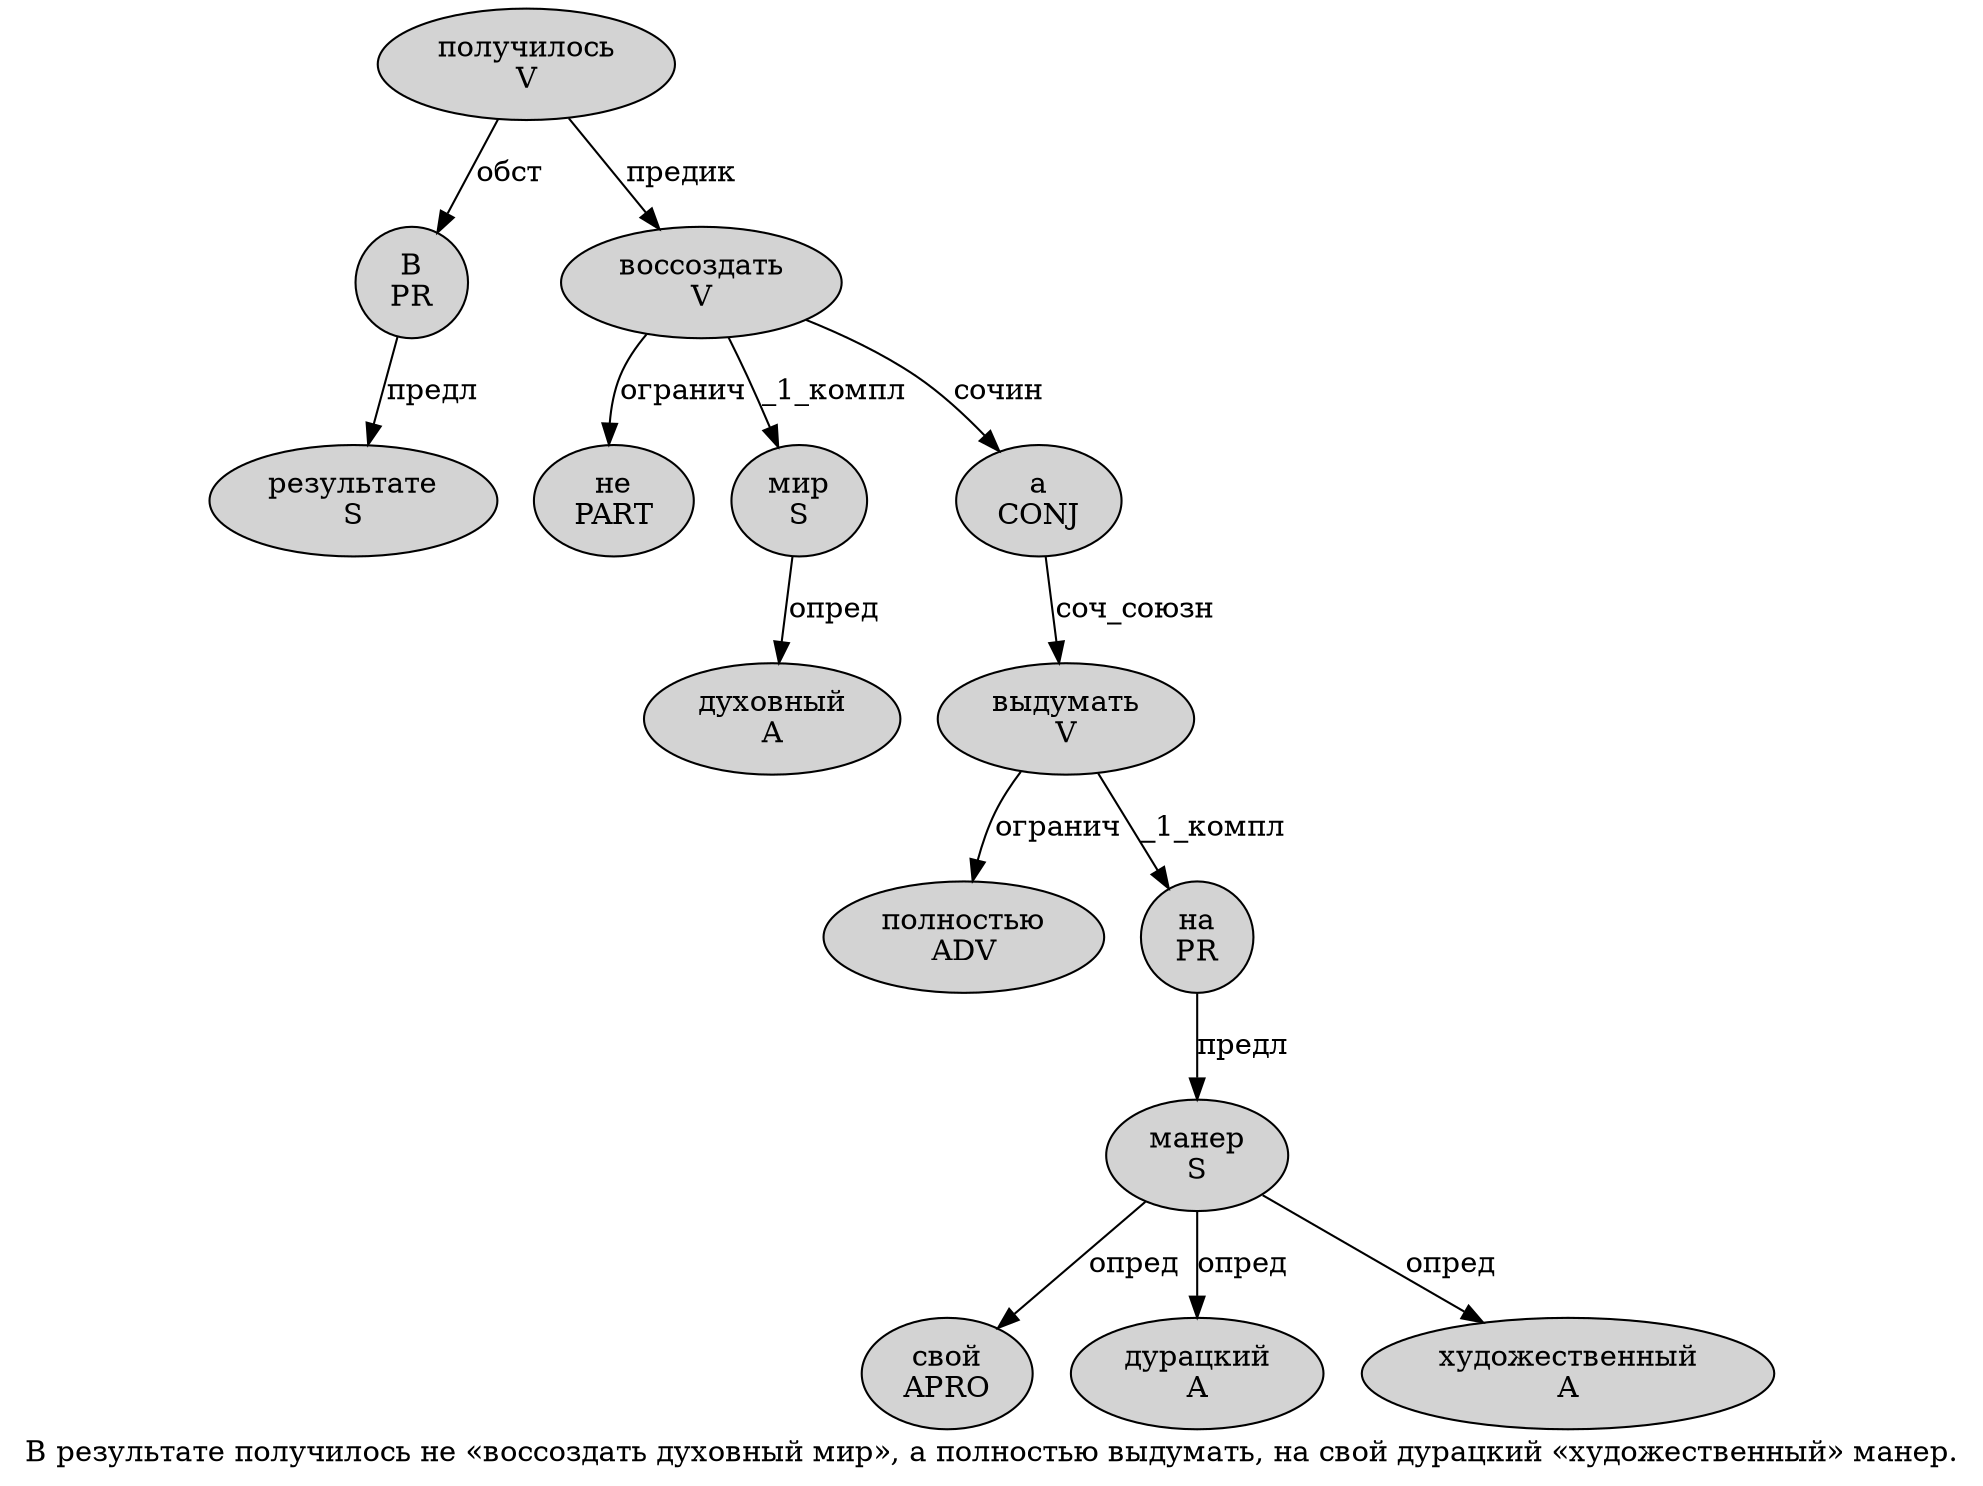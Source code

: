 digraph SENTENCE_2547 {
	graph [label="В результате получилось не «воссоздать духовный мир», а полностью выдумать, на свой дурацкий «художественный» манер."]
	node [style=filled]
		0 [label="В
PR" color="" fillcolor=lightgray penwidth=1 shape=ellipse]
		1 [label="результате
S" color="" fillcolor=lightgray penwidth=1 shape=ellipse]
		2 [label="получилось
V" color="" fillcolor=lightgray penwidth=1 shape=ellipse]
		3 [label="не
PART" color="" fillcolor=lightgray penwidth=1 shape=ellipse]
		5 [label="воссоздать
V" color="" fillcolor=lightgray penwidth=1 shape=ellipse]
		6 [label="духовный
A" color="" fillcolor=lightgray penwidth=1 shape=ellipse]
		7 [label="мир
S" color="" fillcolor=lightgray penwidth=1 shape=ellipse]
		10 [label="а
CONJ" color="" fillcolor=lightgray penwidth=1 shape=ellipse]
		11 [label="полностью
ADV" color="" fillcolor=lightgray penwidth=1 shape=ellipse]
		12 [label="выдумать
V" color="" fillcolor=lightgray penwidth=1 shape=ellipse]
		14 [label="на
PR" color="" fillcolor=lightgray penwidth=1 shape=ellipse]
		15 [label="свой
APRO" color="" fillcolor=lightgray penwidth=1 shape=ellipse]
		16 [label="дурацкий
A" color="" fillcolor=lightgray penwidth=1 shape=ellipse]
		18 [label="художественный
A" color="" fillcolor=lightgray penwidth=1 shape=ellipse]
		20 [label="манер
S" color="" fillcolor=lightgray penwidth=1 shape=ellipse]
			0 -> 1 [label="предл"]
			5 -> 3 [label="огранич"]
			5 -> 7 [label="_1_компл"]
			5 -> 10 [label="сочин"]
			7 -> 6 [label="опред"]
			2 -> 0 [label="обст"]
			2 -> 5 [label="предик"]
			10 -> 12 [label="соч_союзн"]
			12 -> 11 [label="огранич"]
			12 -> 14 [label="_1_компл"]
			20 -> 15 [label="опред"]
			20 -> 16 [label="опред"]
			20 -> 18 [label="опред"]
			14 -> 20 [label="предл"]
}